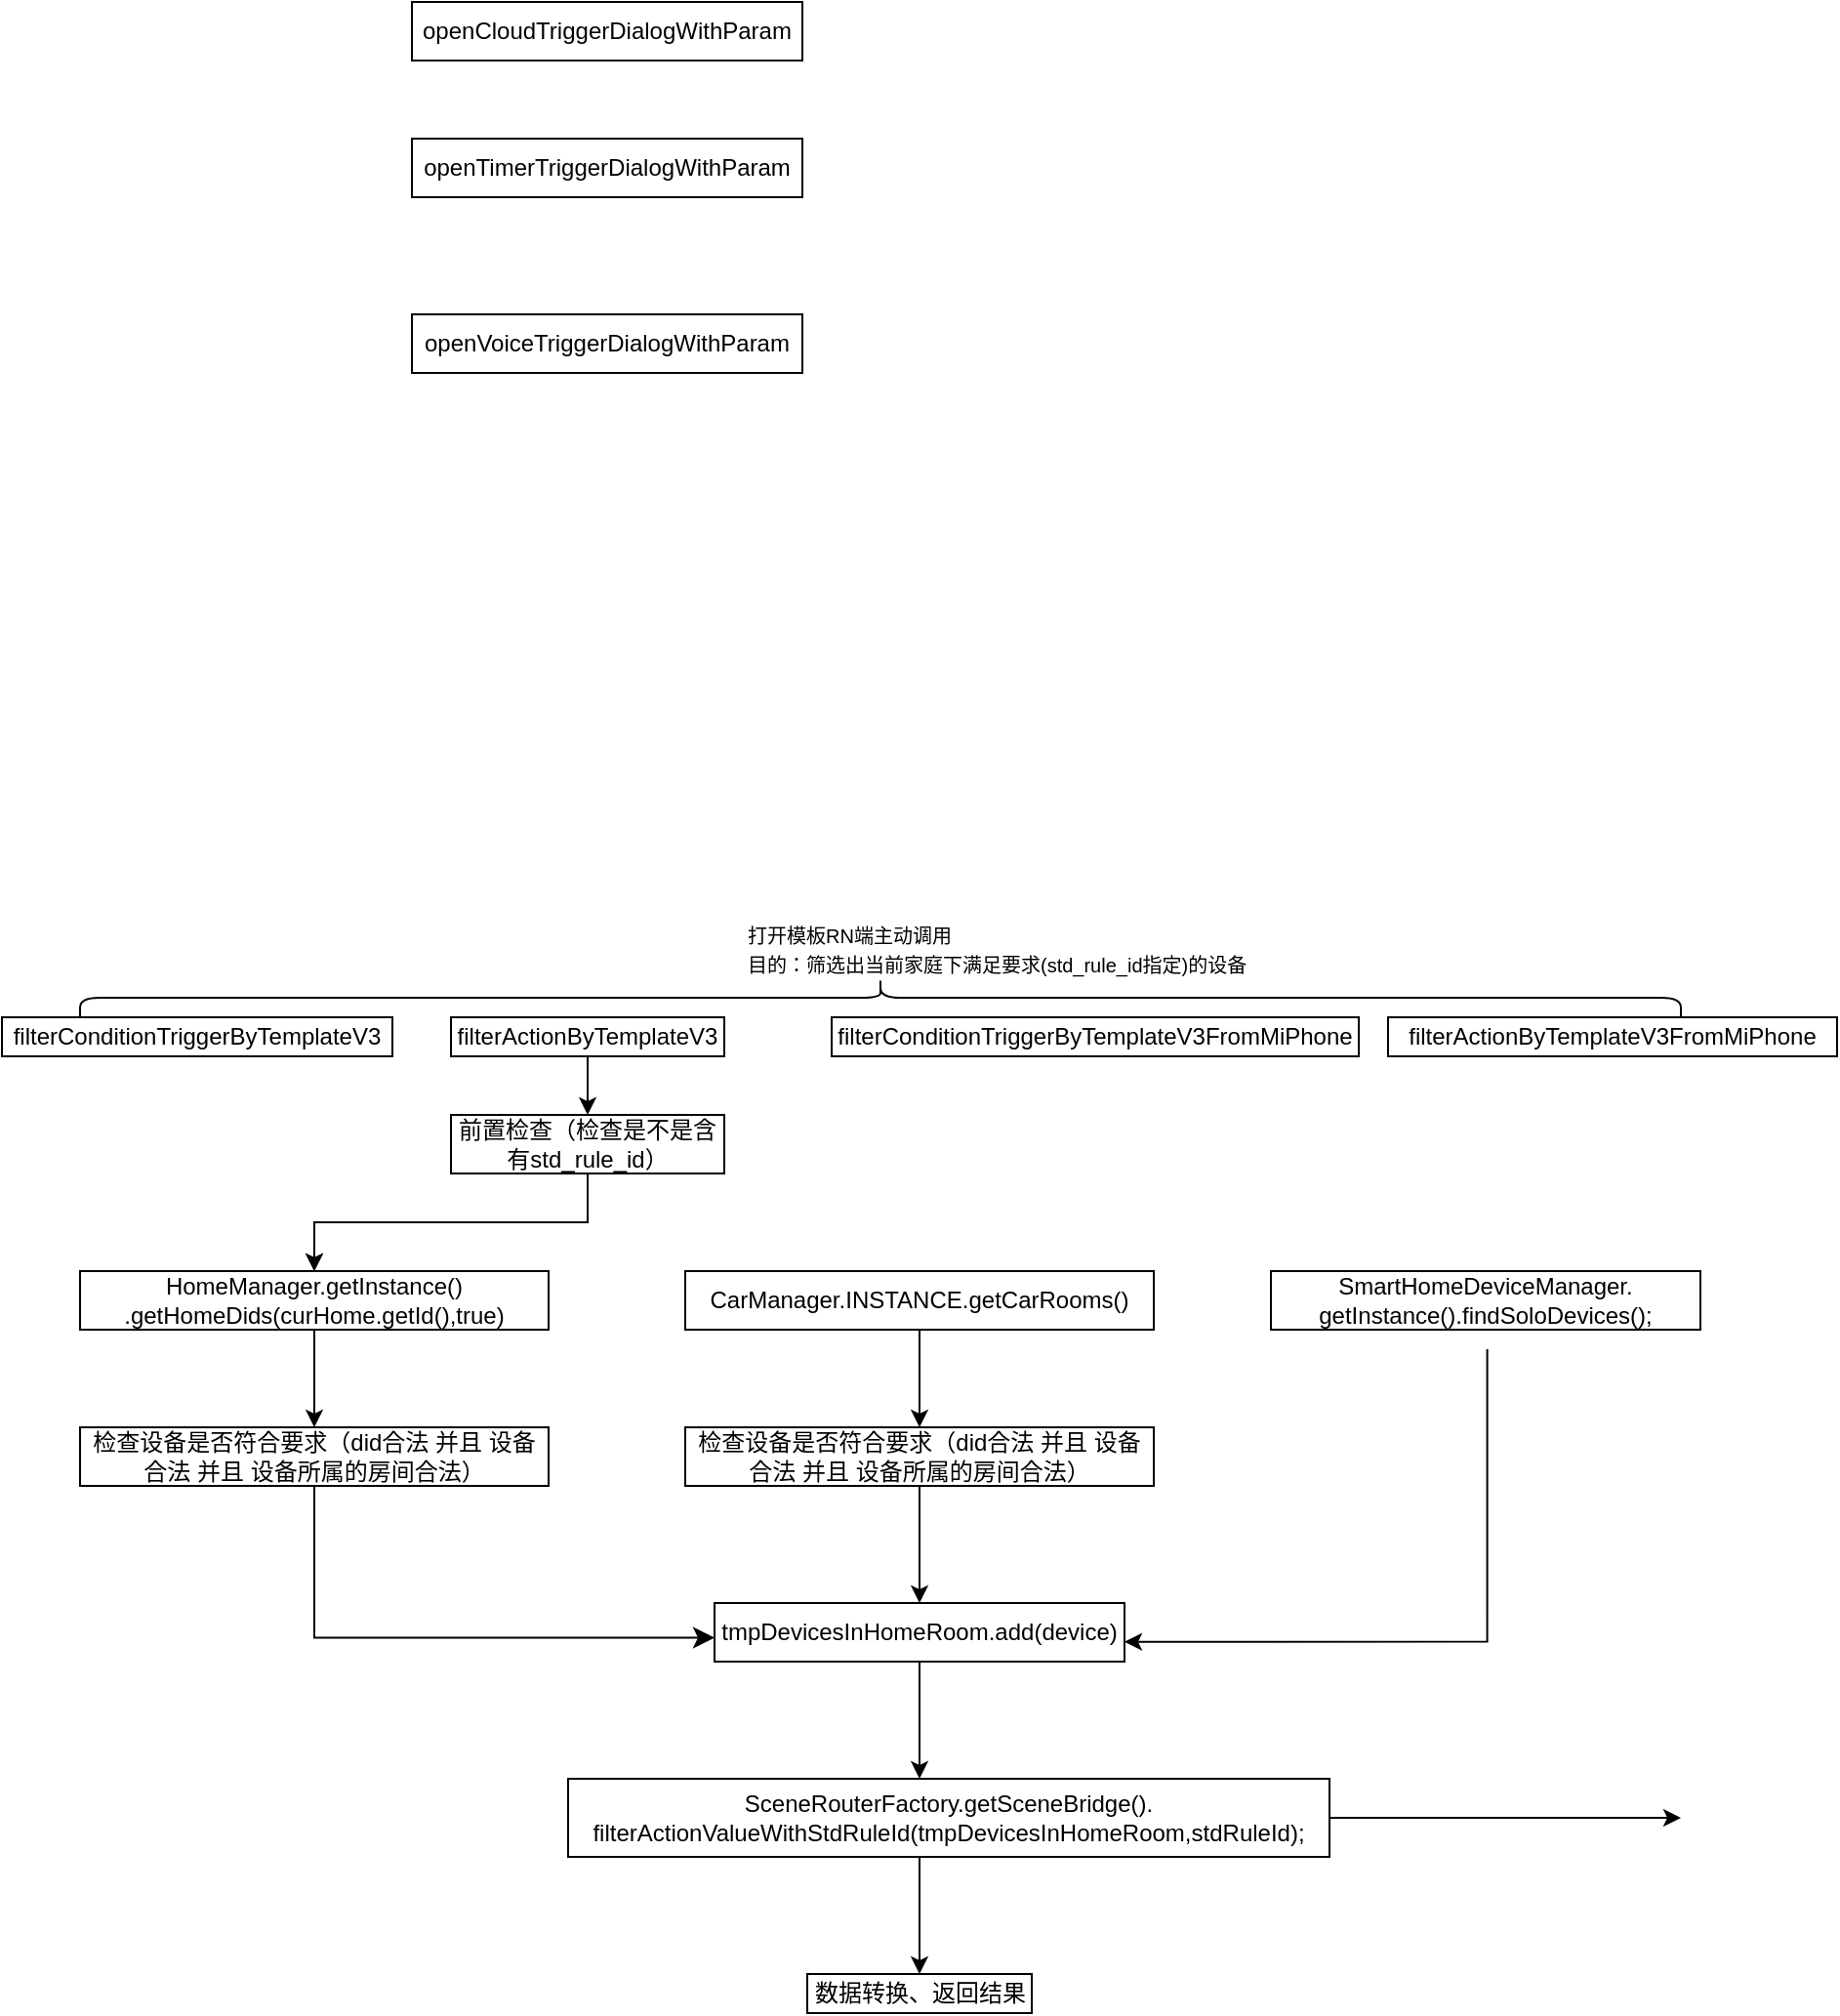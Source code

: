 <mxfile version="26.0.2">
  <diagram name="第 1 页" id="qcWDD4BdnjukdQCVl4ap">
    <mxGraphModel dx="989" dy="545" grid="1" gridSize="10" guides="1" tooltips="1" connect="0" arrows="1" fold="1" page="1" pageScale="1" pageWidth="827" pageHeight="1169" math="0" shadow="0">
      <root>
        <mxCell id="0" />
        <mxCell id="1" parent="0" />
        <mxCell id="LGKpaFDRPndn7I6KlxH4-8" value="openCloudTriggerDialogWithParam" style="rounded=0;whiteSpace=wrap;html=1;" vertex="1" parent="1">
          <mxGeometry x="220" y="370" width="200" height="30" as="geometry" />
        </mxCell>
        <mxCell id="LGKpaFDRPndn7I6KlxH4-13" value="openVoiceTriggerDialogWithParam" style="rounded=0;whiteSpace=wrap;html=1;" vertex="1" parent="1">
          <mxGeometry x="220" y="530" width="200" height="30" as="geometry" />
        </mxCell>
        <mxCell id="LGKpaFDRPndn7I6KlxH4-14" value="openTimerTriggerDialogWithParam" style="rounded=0;whiteSpace=wrap;html=1;" vertex="1" parent="1">
          <mxGeometry x="220" y="440" width="200" height="30" as="geometry" />
        </mxCell>
        <mxCell id="LGKpaFDRPndn7I6KlxH4-16" value="filterConditionTriggerByTemplateV3" style="rounded=0;whiteSpace=wrap;html=1;" vertex="1" parent="1">
          <mxGeometry x="10" y="890" width="200" height="20" as="geometry" />
        </mxCell>
        <mxCell id="LGKpaFDRPndn7I6KlxH4-48" value="" style="edgeStyle=orthogonalEdgeStyle;rounded=0;orthogonalLoop=1;jettySize=auto;html=1;entryX=0.5;entryY=0;entryDx=0;entryDy=0;entryPerimeter=0;" edge="1" parent="1" source="LGKpaFDRPndn7I6KlxH4-17" target="LGKpaFDRPndn7I6KlxH4-23">
          <mxGeometry relative="1" as="geometry">
            <Array as="points">
              <mxPoint x="310" y="930" />
              <mxPoint x="310" y="930" />
            </Array>
          </mxGeometry>
        </mxCell>
        <mxCell id="LGKpaFDRPndn7I6KlxH4-17" value="filterActionByTemplateV3" style="rounded=0;whiteSpace=wrap;html=1;" vertex="1" parent="1">
          <mxGeometry x="240" y="890" width="140" height="20" as="geometry" />
        </mxCell>
        <mxCell id="LGKpaFDRPndn7I6KlxH4-18" value="filterConditionTriggerByTemplateV3FromMiPhone" style="rounded=0;whiteSpace=wrap;html=1;" vertex="1" parent="1">
          <mxGeometry x="435" y="890" width="270" height="20" as="geometry" />
        </mxCell>
        <mxCell id="LGKpaFDRPndn7I6KlxH4-19" value="filterActionByTemplateV3FromMiPhone" style="rounded=0;whiteSpace=wrap;html=1;" vertex="1" parent="1">
          <mxGeometry x="720" y="890" width="230" height="20" as="geometry" />
        </mxCell>
        <mxCell id="LGKpaFDRPndn7I6KlxH4-21" value="&lt;font style=&quot;font-size: 10px;&quot;&gt;打开模板RN端主动调用&lt;br&gt;目的：筛选出当前家庭下满足要求(std_rule_id指定)的设备&lt;br&gt;&lt;/font&gt;" style="text;html=1;align=left;verticalAlign=middle;whiteSpace=wrap;rounded=0;" vertex="1" parent="1">
          <mxGeometry x="390" y="830" width="280" height="50" as="geometry" />
        </mxCell>
        <mxCell id="LGKpaFDRPndn7I6KlxH4-22" value="" style="shape=curlyBracket;whiteSpace=wrap;html=1;rounded=1;labelPosition=left;verticalLabelPosition=middle;align=right;verticalAlign=middle;direction=south;" vertex="1" parent="1">
          <mxGeometry x="50" y="870" width="820" height="20" as="geometry" />
        </mxCell>
        <mxCell id="LGKpaFDRPndn7I6KlxH4-32" value="" style="edgeStyle=orthogonalEdgeStyle;rounded=0;orthogonalLoop=1;jettySize=auto;html=1;" edge="1" parent="1" source="LGKpaFDRPndn7I6KlxH4-23" target="LGKpaFDRPndn7I6KlxH4-24">
          <mxGeometry relative="1" as="geometry" />
        </mxCell>
        <mxCell id="LGKpaFDRPndn7I6KlxH4-33" value="" style="edgeStyle=orthogonalEdgeStyle;rounded=0;orthogonalLoop=1;jettySize=auto;html=1;" edge="1" parent="1" source="LGKpaFDRPndn7I6KlxH4-23" target="LGKpaFDRPndn7I6KlxH4-24">
          <mxGeometry relative="1" as="geometry" />
        </mxCell>
        <mxCell id="LGKpaFDRPndn7I6KlxH4-23" value="前置检查（检查是不是含有std_rule_id）" style="rounded=0;whiteSpace=wrap;html=1;" vertex="1" parent="1">
          <mxGeometry x="240" y="940" width="140" height="30" as="geometry" />
        </mxCell>
        <mxCell id="LGKpaFDRPndn7I6KlxH4-34" value="" style="edgeStyle=orthogonalEdgeStyle;rounded=0;orthogonalLoop=1;jettySize=auto;html=1;" edge="1" parent="1" source="LGKpaFDRPndn7I6KlxH4-24" target="LGKpaFDRPndn7I6KlxH4-25">
          <mxGeometry relative="1" as="geometry" />
        </mxCell>
        <mxCell id="LGKpaFDRPndn7I6KlxH4-24" value="HomeManager.getInstance()&lt;br&gt;.getHomeDids(curHome.getId(),true)" style="rounded=0;whiteSpace=wrap;html=1;" vertex="1" parent="1">
          <mxGeometry x="50" y="1020" width="240" height="30" as="geometry" />
        </mxCell>
        <mxCell id="LGKpaFDRPndn7I6KlxH4-25" value="检查设备是否符合要求（did合法 并且 设备合法 并且 设备所属的房间合法）" style="rounded=0;whiteSpace=wrap;html=1;" vertex="1" parent="1">
          <mxGeometry x="50" y="1100" width="240" height="30" as="geometry" />
        </mxCell>
        <mxCell id="LGKpaFDRPndn7I6KlxH4-35" value="" style="edgeStyle=orthogonalEdgeStyle;rounded=0;orthogonalLoop=1;jettySize=auto;html=1;" edge="1" parent="1" source="LGKpaFDRPndn7I6KlxH4-27" target="LGKpaFDRPndn7I6KlxH4-28">
          <mxGeometry relative="1" as="geometry" />
        </mxCell>
        <mxCell id="LGKpaFDRPndn7I6KlxH4-27" value="&lt;span style=&quot;text-align: left;&quot;&gt;CarManager.INSTANCE.getCarRooms()&lt;/span&gt;" style="rounded=0;whiteSpace=wrap;html=1;" vertex="1" parent="1">
          <mxGeometry x="360" y="1020" width="240" height="30" as="geometry" />
        </mxCell>
        <mxCell id="LGKpaFDRPndn7I6KlxH4-37" value="" style="edgeStyle=orthogonalEdgeStyle;rounded=0;orthogonalLoop=1;jettySize=auto;html=1;" edge="1" parent="1" source="LGKpaFDRPndn7I6KlxH4-28" target="LGKpaFDRPndn7I6KlxH4-30">
          <mxGeometry relative="1" as="geometry" />
        </mxCell>
        <mxCell id="LGKpaFDRPndn7I6KlxH4-28" value="检查设备是否符合要求（did合法 并且 设备合法 并且 设备所属的房间合法）" style="rounded=0;whiteSpace=wrap;html=1;" vertex="1" parent="1">
          <mxGeometry x="360" y="1100" width="240" height="30" as="geometry" />
        </mxCell>
        <mxCell id="LGKpaFDRPndn7I6KlxH4-42" value="" style="edgeStyle=orthogonalEdgeStyle;rounded=0;orthogonalLoop=1;jettySize=auto;html=1;entryX=0.996;entryY=0.328;entryDx=0;entryDy=0;entryPerimeter=0;" edge="1" parent="1">
          <mxGeometry relative="1" as="geometry">
            <mxPoint x="770.806" y="1060" as="sourcePoint" />
            <mxPoint x="585.0" y="1209.84" as="targetPoint" />
            <Array as="points">
              <mxPoint x="770.84" y="1210" />
            </Array>
          </mxGeometry>
        </mxCell>
        <mxCell id="LGKpaFDRPndn7I6KlxH4-29" value="SmartHomeDeviceManager.&lt;br&gt;getInstance().findSoloDevices();" style="rounded=0;whiteSpace=wrap;html=1;" vertex="1" parent="1">
          <mxGeometry x="660" y="1020" width="220" height="30" as="geometry" />
        </mxCell>
        <mxCell id="LGKpaFDRPndn7I6KlxH4-43" value="" style="edgeStyle=orthogonalEdgeStyle;rounded=0;orthogonalLoop=1;jettySize=auto;html=1;" edge="1" parent="1" source="LGKpaFDRPndn7I6KlxH4-30" target="LGKpaFDRPndn7I6KlxH4-31">
          <mxGeometry relative="1" as="geometry">
            <Array as="points">
              <mxPoint x="480" y="1260" />
              <mxPoint x="480" y="1260" />
            </Array>
          </mxGeometry>
        </mxCell>
        <mxCell id="LGKpaFDRPndn7I6KlxH4-30" value="tmpDevicesInHomeRoom.add(device)" style="rounded=0;whiteSpace=wrap;html=1;" vertex="1" parent="1">
          <mxGeometry x="375" y="1190" width="210" height="30" as="geometry" />
        </mxCell>
        <mxCell id="LGKpaFDRPndn7I6KlxH4-45" value="" style="edgeStyle=orthogonalEdgeStyle;rounded=0;orthogonalLoop=1;jettySize=auto;html=1;" edge="1" parent="1" source="LGKpaFDRPndn7I6KlxH4-31" target="LGKpaFDRPndn7I6KlxH4-44">
          <mxGeometry relative="1" as="geometry">
            <Array as="points">
              <mxPoint x="480" y="1340" />
              <mxPoint x="480" y="1340" />
            </Array>
          </mxGeometry>
        </mxCell>
        <mxCell id="LGKpaFDRPndn7I6KlxH4-50" value="" style="edgeStyle=orthogonalEdgeStyle;rounded=0;orthogonalLoop=1;jettySize=auto;html=1;" edge="1" parent="1" source="LGKpaFDRPndn7I6KlxH4-31">
          <mxGeometry relative="1" as="geometry">
            <mxPoint x="870" y="1300" as="targetPoint" />
          </mxGeometry>
        </mxCell>
        <mxCell id="LGKpaFDRPndn7I6KlxH4-31" value="SceneRouterFactory.getSceneBridge().&lt;br&gt;filterActionValueWithStdRuleId(tmpDevicesInHomeRoom,stdRuleId);" style="rounded=0;whiteSpace=wrap;html=1;" vertex="1" parent="1">
          <mxGeometry x="300" y="1280" width="390" height="40" as="geometry" />
        </mxCell>
        <mxCell id="LGKpaFDRPndn7I6KlxH4-39" value="" style="edgeStyle=elbowEdgeStyle;elbow=horizontal;endArrow=classic;html=1;curved=0;rounded=0;endSize=8;startSize=8;exitX=0.5;exitY=1;exitDx=0;exitDy=0;exitPerimeter=0;" edge="1" parent="1" source="LGKpaFDRPndn7I6KlxH4-25">
          <mxGeometry width="50" height="50" relative="1" as="geometry">
            <mxPoint x="19.72" y="1180" as="sourcePoint" />
            <mxPoint x="375" y="1207.75" as="targetPoint" />
            <Array as="points">
              <mxPoint x="170" y="1180" />
            </Array>
          </mxGeometry>
        </mxCell>
        <mxCell id="LGKpaFDRPndn7I6KlxH4-44" value="数据转换、返回结果" style="whiteSpace=wrap;html=1;rounded=0;" vertex="1" parent="1">
          <mxGeometry x="422.5" y="1380" width="115" height="20" as="geometry" />
        </mxCell>
      </root>
    </mxGraphModel>
  </diagram>
</mxfile>
